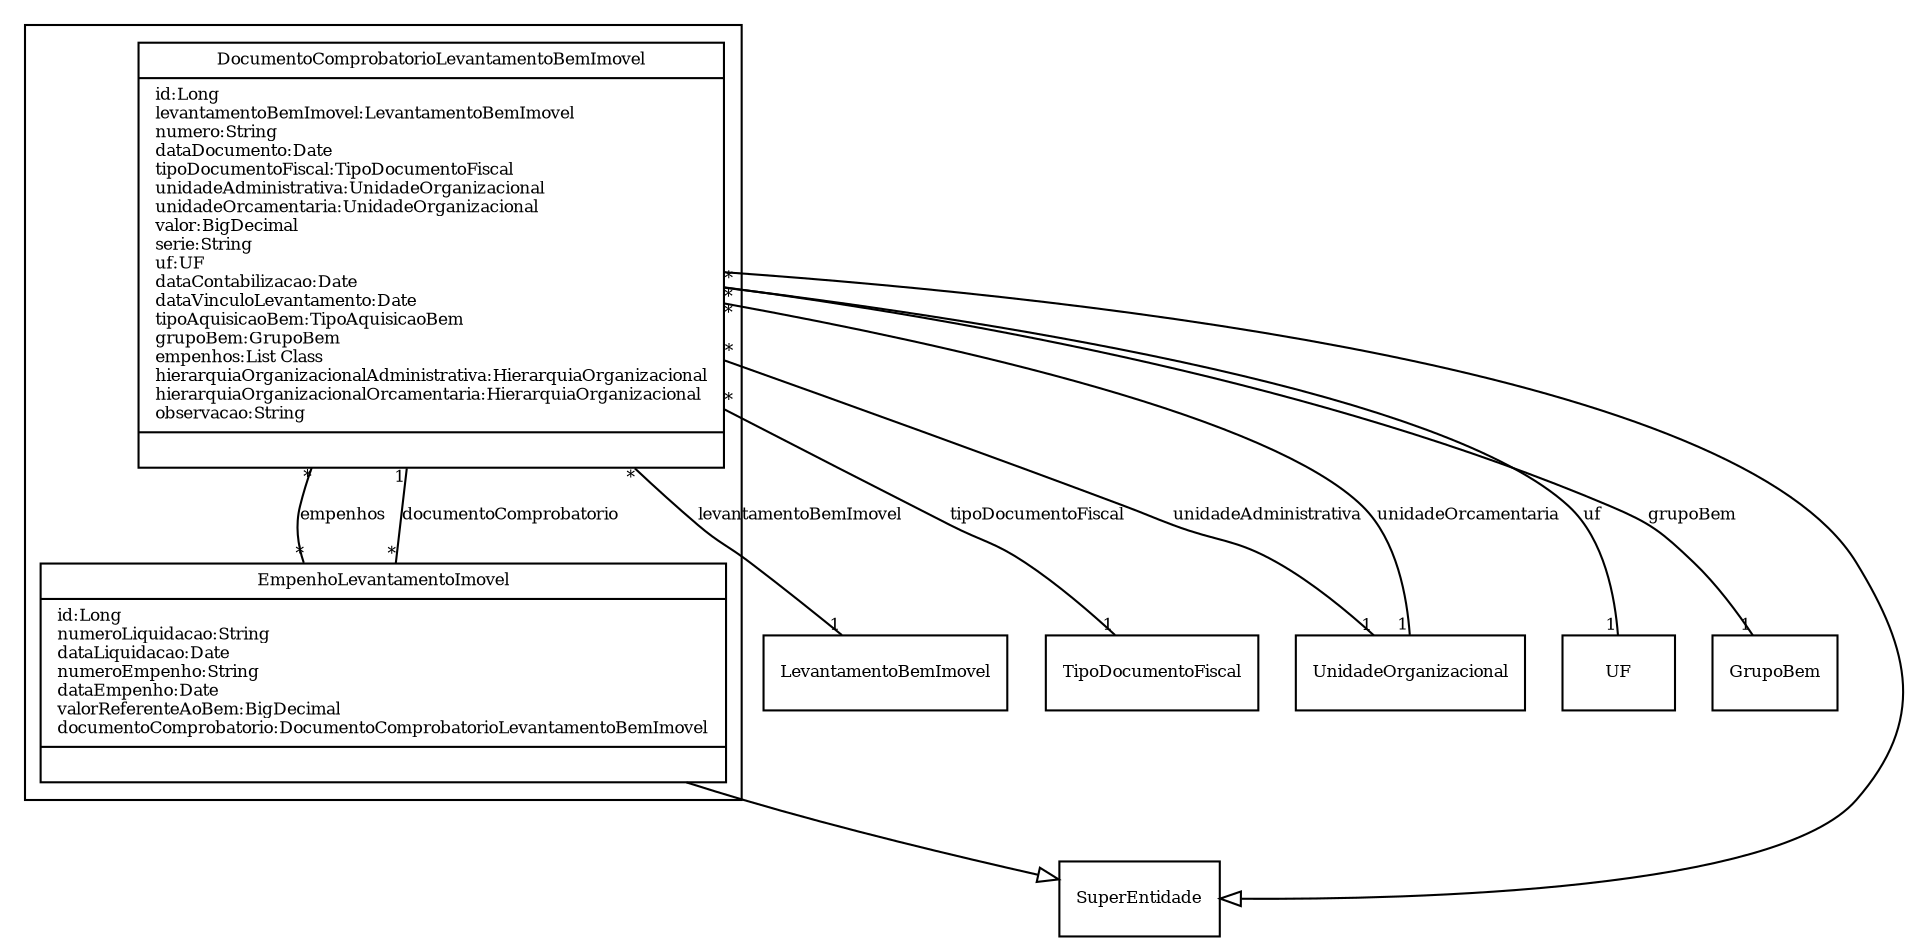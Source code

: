 digraph G{
fontname = "Times-Roman"
fontsize = 8

node [
        fontname = "Times-Roman"
        fontsize = 8
        shape = "record"
]

edge [
        fontname = "Times-Roman"
        fontsize = 8
]

subgraph clusterDOCUMENTOS_COMPROBATORIOS
{
DocumentoComprobatorioLevantamentoBemImovel [label = "{DocumentoComprobatorioLevantamentoBemImovel|id:Long\llevantamentoBemImovel:LevantamentoBemImovel\lnumero:String\ldataDocumento:Date\ltipoDocumentoFiscal:TipoDocumentoFiscal\lunidadeAdministrativa:UnidadeOrganizacional\lunidadeOrcamentaria:UnidadeOrganizacional\lvalor:BigDecimal\lserie:String\luf:UF\ldataContabilizacao:Date\ldataVinculoLevantamento:Date\ltipoAquisicaoBem:TipoAquisicaoBem\lgrupoBem:GrupoBem\lempenhos:List Class\lhierarquiaOrganizacionalAdministrativa:HierarquiaOrganizacional\lhierarquiaOrganizacionalOrcamentaria:HierarquiaOrganizacional\lobservacao:String\l|\l}"]
EmpenhoLevantamentoImovel [label = "{EmpenhoLevantamentoImovel|id:Long\lnumeroLiquidacao:String\ldataLiquidacao:Date\lnumeroEmpenho:String\ldataEmpenho:Date\lvalorReferenteAoBem:BigDecimal\ldocumentoComprobatorio:DocumentoComprobatorioLevantamentoBemImovel\l|\l}"]
}
edge [arrowhead = "none" headlabel = "1" taillabel = "*"] DocumentoComprobatorioLevantamentoBemImovel -> LevantamentoBemImovel [label = "levantamentoBemImovel"]
edge [arrowhead = "none" headlabel = "1" taillabel = "*"] DocumentoComprobatorioLevantamentoBemImovel -> TipoDocumentoFiscal [label = "tipoDocumentoFiscal"]
edge [arrowhead = "none" headlabel = "1" taillabel = "*"] DocumentoComprobatorioLevantamentoBemImovel -> UnidadeOrganizacional [label = "unidadeAdministrativa"]
edge [arrowhead = "none" headlabel = "1" taillabel = "*"] DocumentoComprobatorioLevantamentoBemImovel -> UnidadeOrganizacional [label = "unidadeOrcamentaria"]
edge [arrowhead = "none" headlabel = "1" taillabel = "*"] DocumentoComprobatorioLevantamentoBemImovel -> UF [label = "uf"]
edge [arrowhead = "none" headlabel = "1" taillabel = "*"] DocumentoComprobatorioLevantamentoBemImovel -> GrupoBem [label = "grupoBem"]
edge [arrowhead = "none" headlabel = "*" taillabel = "*"] DocumentoComprobatorioLevantamentoBemImovel -> EmpenhoLevantamentoImovel [label = "empenhos"]
edge [ arrowhead = "empty" headlabel = "" taillabel = ""] DocumentoComprobatorioLevantamentoBemImovel -> SuperEntidade
edge [arrowhead = "none" headlabel = "1" taillabel = "*"] EmpenhoLevantamentoImovel -> DocumentoComprobatorioLevantamentoBemImovel [label = "documentoComprobatorio"]
edge [ arrowhead = "empty" headlabel = "" taillabel = ""] EmpenhoLevantamentoImovel -> SuperEntidade
}
